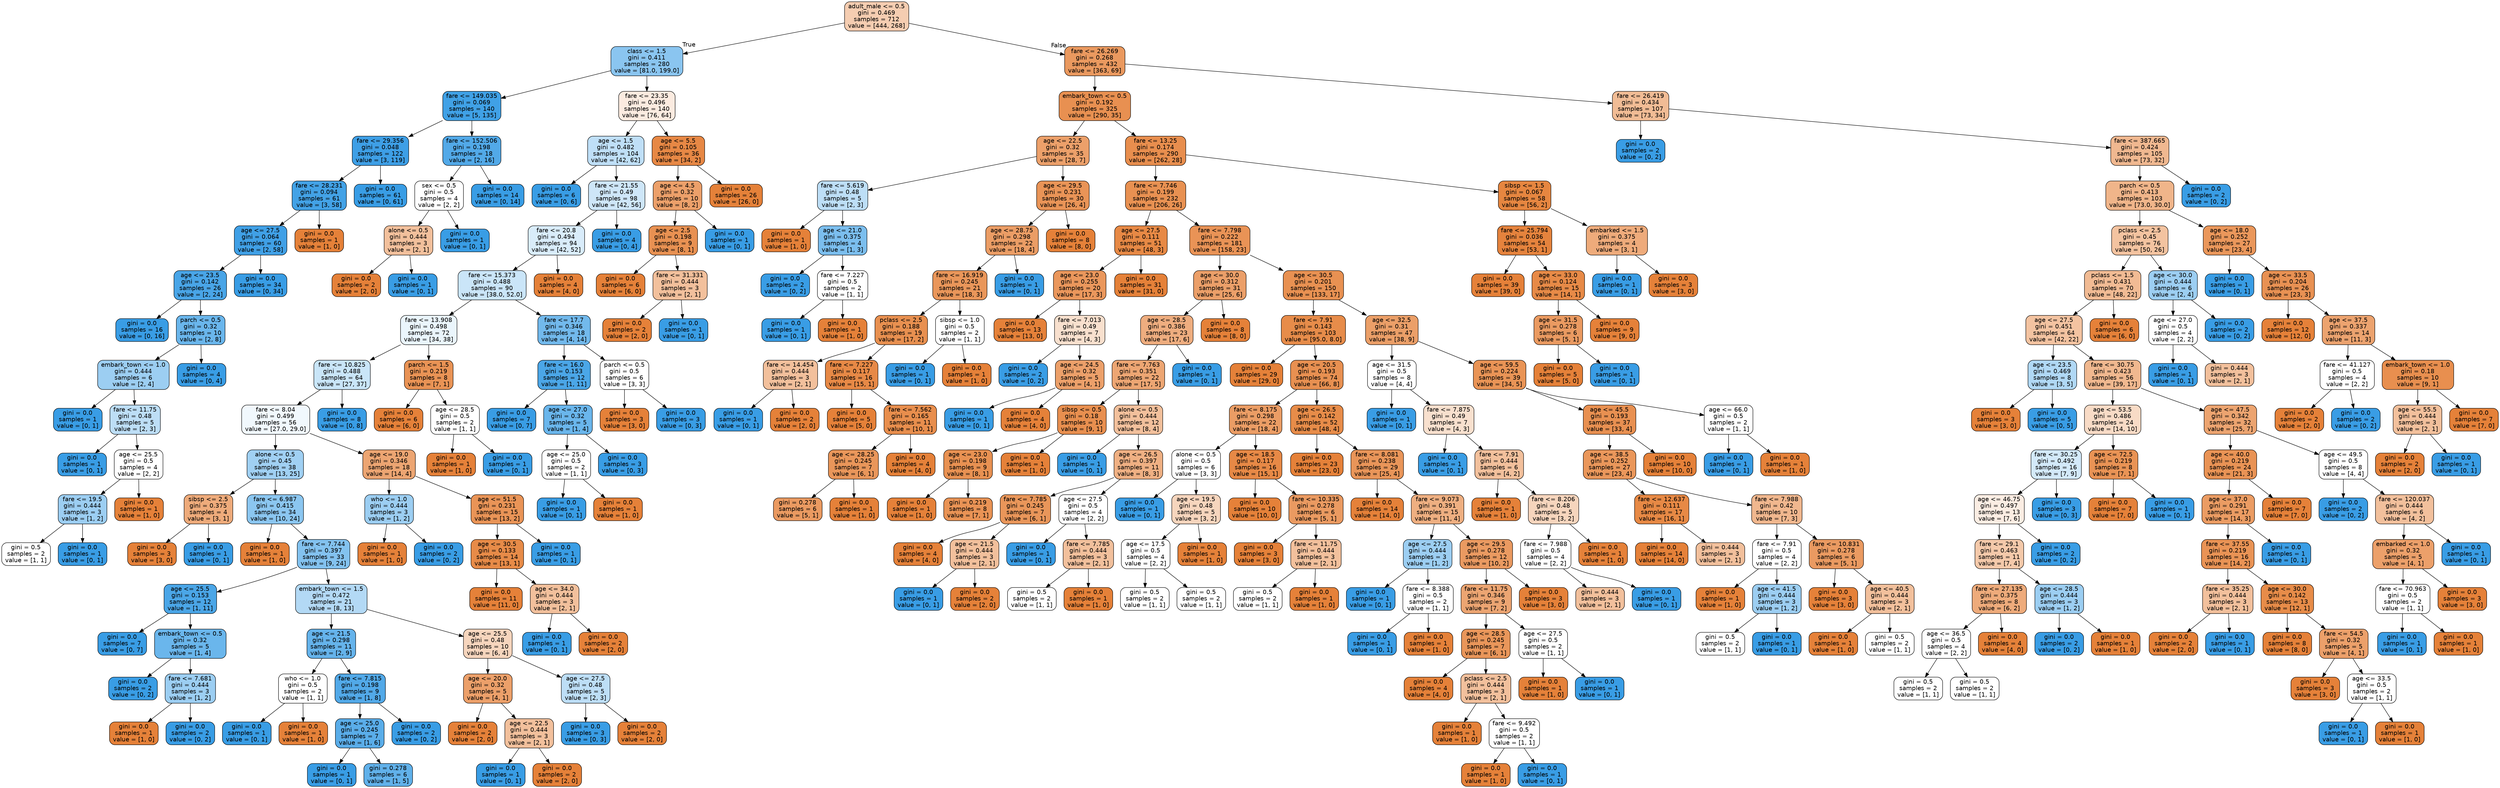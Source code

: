 digraph Tree {
node [shape=box, style="filled, rounded", color="black", fontname="helvetica"] ;
edge [fontname="helvetica"] ;
0 [label="adult_male <= 0.5\ngini = 0.469\nsamples = 712\nvalue = [444, 268]", fillcolor="#f5cdb1"] ;
1 [label="class <= 1.5\ngini = 0.411\nsamples = 280\nvalue = [81.0, 199.0]", fillcolor="#8ac5f0"] ;
0 -> 1 [labeldistance=2.5, labelangle=45, headlabel="True"] ;
2 [label="fare <= 149.035\ngini = 0.069\nsamples = 140\nvalue = [5, 135]", fillcolor="#40a1e6"] ;
1 -> 2 ;
3 [label="fare <= 29.356\ngini = 0.048\nsamples = 122\nvalue = [3, 119]", fillcolor="#3e9fe6"] ;
2 -> 3 ;
4 [label="fare <= 28.231\ngini = 0.094\nsamples = 61\nvalue = [3, 58]", fillcolor="#43a2e6"] ;
3 -> 4 ;
5 [label="age <= 27.5\ngini = 0.064\nsamples = 60\nvalue = [2, 58]", fillcolor="#40a0e6"] ;
4 -> 5 ;
6 [label="age <= 23.5\ngini = 0.142\nsamples = 26\nvalue = [2, 24]", fillcolor="#49a5e7"] ;
5 -> 6 ;
7 [label="gini = 0.0\nsamples = 16\nvalue = [0, 16]", fillcolor="#399de5"] ;
6 -> 7 ;
8 [label="parch <= 0.5\ngini = 0.32\nsamples = 10\nvalue = [2, 8]", fillcolor="#6ab6ec"] ;
6 -> 8 ;
9 [label="embark_town <= 1.0\ngini = 0.444\nsamples = 6\nvalue = [2, 4]", fillcolor="#9ccef2"] ;
8 -> 9 ;
10 [label="gini = 0.0\nsamples = 1\nvalue = [0, 1]", fillcolor="#399de5"] ;
9 -> 10 ;
11 [label="fare <= 11.75\ngini = 0.48\nsamples = 5\nvalue = [2, 3]", fillcolor="#bddef6"] ;
9 -> 11 ;
12 [label="gini = 0.0\nsamples = 1\nvalue = [0, 1]", fillcolor="#399de5"] ;
11 -> 12 ;
13 [label="age <= 25.5\ngini = 0.5\nsamples = 4\nvalue = [2, 2]", fillcolor="#ffffff"] ;
11 -> 13 ;
14 [label="fare <= 19.5\ngini = 0.444\nsamples = 3\nvalue = [1, 2]", fillcolor="#9ccef2"] ;
13 -> 14 ;
15 [label="gini = 0.5\nsamples = 2\nvalue = [1, 1]", fillcolor="#ffffff"] ;
14 -> 15 ;
16 [label="gini = 0.0\nsamples = 1\nvalue = [0, 1]", fillcolor="#399de5"] ;
14 -> 16 ;
17 [label="gini = 0.0\nsamples = 1\nvalue = [1, 0]", fillcolor="#e58139"] ;
13 -> 17 ;
18 [label="gini = 0.0\nsamples = 4\nvalue = [0, 4]", fillcolor="#399de5"] ;
8 -> 18 ;
19 [label="gini = 0.0\nsamples = 34\nvalue = [0, 34]", fillcolor="#399de5"] ;
5 -> 19 ;
20 [label="gini = 0.0\nsamples = 1\nvalue = [1, 0]", fillcolor="#e58139"] ;
4 -> 20 ;
21 [label="gini = 0.0\nsamples = 61\nvalue = [0, 61]", fillcolor="#399de5"] ;
3 -> 21 ;
22 [label="fare <= 152.506\ngini = 0.198\nsamples = 18\nvalue = [2, 16]", fillcolor="#52a9e8"] ;
2 -> 22 ;
23 [label="sex <= 0.5\ngini = 0.5\nsamples = 4\nvalue = [2, 2]", fillcolor="#ffffff"] ;
22 -> 23 ;
24 [label="alone <= 0.5\ngini = 0.444\nsamples = 3\nvalue = [2, 1]", fillcolor="#f2c09c"] ;
23 -> 24 ;
25 [label="gini = 0.0\nsamples = 2\nvalue = [2, 0]", fillcolor="#e58139"] ;
24 -> 25 ;
26 [label="gini = 0.0\nsamples = 1\nvalue = [0, 1]", fillcolor="#399de5"] ;
24 -> 26 ;
27 [label="gini = 0.0\nsamples = 1\nvalue = [0, 1]", fillcolor="#399de5"] ;
23 -> 27 ;
28 [label="gini = 0.0\nsamples = 14\nvalue = [0, 14]", fillcolor="#399de5"] ;
22 -> 28 ;
29 [label="fare <= 23.35\ngini = 0.496\nsamples = 140\nvalue = [76, 64]", fillcolor="#fbebe0"] ;
1 -> 29 ;
30 [label="age <= 1.5\ngini = 0.482\nsamples = 104\nvalue = [42, 62]", fillcolor="#bfdff7"] ;
29 -> 30 ;
31 [label="gini = 0.0\nsamples = 6\nvalue = [0, 6]", fillcolor="#399de5"] ;
30 -> 31 ;
32 [label="fare <= 21.55\ngini = 0.49\nsamples = 98\nvalue = [42, 56]", fillcolor="#cee6f8"] ;
30 -> 32 ;
33 [label="fare <= 20.8\ngini = 0.494\nsamples = 94\nvalue = [42, 52]", fillcolor="#d9ecfa"] ;
32 -> 33 ;
34 [label="fare <= 15.373\ngini = 0.488\nsamples = 90\nvalue = [38.0, 52.0]", fillcolor="#cae5f8"] ;
33 -> 34 ;
35 [label="fare <= 13.908\ngini = 0.498\nsamples = 72\nvalue = [34, 38]", fillcolor="#eaf5fc"] ;
34 -> 35 ;
36 [label="fare <= 10.825\ngini = 0.488\nsamples = 64\nvalue = [27, 37]", fillcolor="#c9e5f8"] ;
35 -> 36 ;
37 [label="fare <= 8.04\ngini = 0.499\nsamples = 56\nvalue = [27.0, 29.0]", fillcolor="#f1f8fd"] ;
36 -> 37 ;
38 [label="alone <= 0.5\ngini = 0.45\nsamples = 38\nvalue = [13, 25]", fillcolor="#a0d0f3"] ;
37 -> 38 ;
39 [label="sibsp <= 2.5\ngini = 0.375\nsamples = 4\nvalue = [3, 1]", fillcolor="#eeab7b"] ;
38 -> 39 ;
40 [label="gini = 0.0\nsamples = 3\nvalue = [3, 0]", fillcolor="#e58139"] ;
39 -> 40 ;
41 [label="gini = 0.0\nsamples = 1\nvalue = [0, 1]", fillcolor="#399de5"] ;
39 -> 41 ;
42 [label="fare <= 6.987\ngini = 0.415\nsamples = 34\nvalue = [10, 24]", fillcolor="#8bc6f0"] ;
38 -> 42 ;
43 [label="gini = 0.0\nsamples = 1\nvalue = [1, 0]", fillcolor="#e58139"] ;
42 -> 43 ;
44 [label="fare <= 7.744\ngini = 0.397\nsamples = 33\nvalue = [9, 24]", fillcolor="#83c2ef"] ;
42 -> 44 ;
45 [label="age <= 25.5\ngini = 0.153\nsamples = 12\nvalue = [1, 11]", fillcolor="#4ba6e7"] ;
44 -> 45 ;
46 [label="gini = 0.0\nsamples = 7\nvalue = [0, 7]", fillcolor="#399de5"] ;
45 -> 46 ;
47 [label="embark_town <= 0.5\ngini = 0.32\nsamples = 5\nvalue = [1, 4]", fillcolor="#6ab6ec"] ;
45 -> 47 ;
48 [label="gini = 0.0\nsamples = 2\nvalue = [0, 2]", fillcolor="#399de5"] ;
47 -> 48 ;
49 [label="fare <= 7.681\ngini = 0.444\nsamples = 3\nvalue = [1, 2]", fillcolor="#9ccef2"] ;
47 -> 49 ;
50 [label="gini = 0.0\nsamples = 1\nvalue = [1, 0]", fillcolor="#e58139"] ;
49 -> 50 ;
51 [label="gini = 0.0\nsamples = 2\nvalue = [0, 2]", fillcolor="#399de5"] ;
49 -> 51 ;
52 [label="embark_town <= 1.5\ngini = 0.472\nsamples = 21\nvalue = [8, 13]", fillcolor="#b3d9f5"] ;
44 -> 52 ;
53 [label="age <= 21.5\ngini = 0.298\nsamples = 11\nvalue = [2, 9]", fillcolor="#65b3eb"] ;
52 -> 53 ;
54 [label="who <= 1.0\ngini = 0.5\nsamples = 2\nvalue = [1, 1]", fillcolor="#ffffff"] ;
53 -> 54 ;
55 [label="gini = 0.0\nsamples = 1\nvalue = [0, 1]", fillcolor="#399de5"] ;
54 -> 55 ;
56 [label="gini = 0.0\nsamples = 1\nvalue = [1, 0]", fillcolor="#e58139"] ;
54 -> 56 ;
57 [label="fare <= 7.815\ngini = 0.198\nsamples = 9\nvalue = [1, 8]", fillcolor="#52a9e8"] ;
53 -> 57 ;
58 [label="age <= 25.0\ngini = 0.245\nsamples = 7\nvalue = [1, 6]", fillcolor="#5aade9"] ;
57 -> 58 ;
59 [label="gini = 0.0\nsamples = 1\nvalue = [0, 1]", fillcolor="#399de5"] ;
58 -> 59 ;
60 [label="gini = 0.278\nsamples = 6\nvalue = [1, 5]", fillcolor="#61b1ea"] ;
58 -> 60 ;
61 [label="gini = 0.0\nsamples = 2\nvalue = [0, 2]", fillcolor="#399de5"] ;
57 -> 61 ;
62 [label="age <= 25.5\ngini = 0.48\nsamples = 10\nvalue = [6, 4]", fillcolor="#f6d5bd"] ;
52 -> 62 ;
63 [label="age <= 20.0\ngini = 0.32\nsamples = 5\nvalue = [4, 1]", fillcolor="#eca06a"] ;
62 -> 63 ;
64 [label="gini = 0.0\nsamples = 2\nvalue = [2, 0]", fillcolor="#e58139"] ;
63 -> 64 ;
65 [label="age <= 22.5\ngini = 0.444\nsamples = 3\nvalue = [2, 1]", fillcolor="#f2c09c"] ;
63 -> 65 ;
66 [label="gini = 0.0\nsamples = 1\nvalue = [0, 1]", fillcolor="#399de5"] ;
65 -> 66 ;
67 [label="gini = 0.0\nsamples = 2\nvalue = [2, 0]", fillcolor="#e58139"] ;
65 -> 67 ;
68 [label="age <= 27.5\ngini = 0.48\nsamples = 5\nvalue = [2, 3]", fillcolor="#bddef6"] ;
62 -> 68 ;
69 [label="gini = 0.0\nsamples = 3\nvalue = [0, 3]", fillcolor="#399de5"] ;
68 -> 69 ;
70 [label="gini = 0.0\nsamples = 2\nvalue = [2, 0]", fillcolor="#e58139"] ;
68 -> 70 ;
71 [label="age <= 19.0\ngini = 0.346\nsamples = 18\nvalue = [14, 4]", fillcolor="#eca572"] ;
37 -> 71 ;
72 [label="who <= 1.0\ngini = 0.444\nsamples = 3\nvalue = [1, 2]", fillcolor="#9ccef2"] ;
71 -> 72 ;
73 [label="gini = 0.0\nsamples = 1\nvalue = [1, 0]", fillcolor="#e58139"] ;
72 -> 73 ;
74 [label="gini = 0.0\nsamples = 2\nvalue = [0, 2]", fillcolor="#399de5"] ;
72 -> 74 ;
75 [label="age <= 51.5\ngini = 0.231\nsamples = 15\nvalue = [13, 2]", fillcolor="#e99457"] ;
71 -> 75 ;
76 [label="age <= 30.5\ngini = 0.133\nsamples = 14\nvalue = [13, 1]", fillcolor="#e78b48"] ;
75 -> 76 ;
77 [label="gini = 0.0\nsamples = 11\nvalue = [11, 0]", fillcolor="#e58139"] ;
76 -> 77 ;
78 [label="age <= 34.0\ngini = 0.444\nsamples = 3\nvalue = [2, 1]", fillcolor="#f2c09c"] ;
76 -> 78 ;
79 [label="gini = 0.0\nsamples = 1\nvalue = [0, 1]", fillcolor="#399de5"] ;
78 -> 79 ;
80 [label="gini = 0.0\nsamples = 2\nvalue = [2, 0]", fillcolor="#e58139"] ;
78 -> 80 ;
81 [label="gini = 0.0\nsamples = 1\nvalue = [0, 1]", fillcolor="#399de5"] ;
75 -> 81 ;
82 [label="gini = 0.0\nsamples = 8\nvalue = [0, 8]", fillcolor="#399de5"] ;
36 -> 82 ;
83 [label="parch <= 1.5\ngini = 0.219\nsamples = 8\nvalue = [7, 1]", fillcolor="#e99355"] ;
35 -> 83 ;
84 [label="gini = 0.0\nsamples = 6\nvalue = [6, 0]", fillcolor="#e58139"] ;
83 -> 84 ;
85 [label="age <= 28.5\ngini = 0.5\nsamples = 2\nvalue = [1, 1]", fillcolor="#ffffff"] ;
83 -> 85 ;
86 [label="gini = 0.0\nsamples = 1\nvalue = [1, 0]", fillcolor="#e58139"] ;
85 -> 86 ;
87 [label="gini = 0.0\nsamples = 1\nvalue = [0, 1]", fillcolor="#399de5"] ;
85 -> 87 ;
88 [label="fare <= 17.7\ngini = 0.346\nsamples = 18\nvalue = [4, 14]", fillcolor="#72b9ec"] ;
34 -> 88 ;
89 [label="fare <= 16.0\ngini = 0.153\nsamples = 12\nvalue = [1, 11]", fillcolor="#4ba6e7"] ;
88 -> 89 ;
90 [label="gini = 0.0\nsamples = 7\nvalue = [0, 7]", fillcolor="#399de5"] ;
89 -> 90 ;
91 [label="age <= 27.0\ngini = 0.32\nsamples = 5\nvalue = [1, 4]", fillcolor="#6ab6ec"] ;
89 -> 91 ;
92 [label="age <= 25.0\ngini = 0.5\nsamples = 2\nvalue = [1, 1]", fillcolor="#ffffff"] ;
91 -> 92 ;
93 [label="gini = 0.0\nsamples = 1\nvalue = [0, 1]", fillcolor="#399de5"] ;
92 -> 93 ;
94 [label="gini = 0.0\nsamples = 1\nvalue = [1, 0]", fillcolor="#e58139"] ;
92 -> 94 ;
95 [label="gini = 0.0\nsamples = 3\nvalue = [0, 3]", fillcolor="#399de5"] ;
91 -> 95 ;
96 [label="parch <= 0.5\ngini = 0.5\nsamples = 6\nvalue = [3, 3]", fillcolor="#ffffff"] ;
88 -> 96 ;
97 [label="gini = 0.0\nsamples = 3\nvalue = [3, 0]", fillcolor="#e58139"] ;
96 -> 97 ;
98 [label="gini = 0.0\nsamples = 3\nvalue = [0, 3]", fillcolor="#399de5"] ;
96 -> 98 ;
99 [label="gini = 0.0\nsamples = 4\nvalue = [4, 0]", fillcolor="#e58139"] ;
33 -> 99 ;
100 [label="gini = 0.0\nsamples = 4\nvalue = [0, 4]", fillcolor="#399de5"] ;
32 -> 100 ;
101 [label="age <= 5.5\ngini = 0.105\nsamples = 36\nvalue = [34, 2]", fillcolor="#e78845"] ;
29 -> 101 ;
102 [label="age <= 4.5\ngini = 0.32\nsamples = 10\nvalue = [8, 2]", fillcolor="#eca06a"] ;
101 -> 102 ;
103 [label="age <= 2.5\ngini = 0.198\nsamples = 9\nvalue = [8, 1]", fillcolor="#e89152"] ;
102 -> 103 ;
104 [label="gini = 0.0\nsamples = 6\nvalue = [6, 0]", fillcolor="#e58139"] ;
103 -> 104 ;
105 [label="fare <= 31.331\ngini = 0.444\nsamples = 3\nvalue = [2, 1]", fillcolor="#f2c09c"] ;
103 -> 105 ;
106 [label="gini = 0.0\nsamples = 2\nvalue = [2, 0]", fillcolor="#e58139"] ;
105 -> 106 ;
107 [label="gini = 0.0\nsamples = 1\nvalue = [0, 1]", fillcolor="#399de5"] ;
105 -> 107 ;
108 [label="gini = 0.0\nsamples = 1\nvalue = [0, 1]", fillcolor="#399de5"] ;
102 -> 108 ;
109 [label="gini = 0.0\nsamples = 26\nvalue = [26, 0]", fillcolor="#e58139"] ;
101 -> 109 ;
110 [label="fare <= 26.269\ngini = 0.268\nsamples = 432\nvalue = [363, 69]", fillcolor="#ea995f"] ;
0 -> 110 [labeldistance=2.5, labelangle=-45, headlabel="False"] ;
111 [label="embark_town <= 0.5\ngini = 0.192\nsamples = 325\nvalue = [290, 35]", fillcolor="#e89051"] ;
110 -> 111 ;
112 [label="age <= 22.5\ngini = 0.32\nsamples = 35\nvalue = [28, 7]", fillcolor="#eca06a"] ;
111 -> 112 ;
113 [label="fare <= 5.619\ngini = 0.48\nsamples = 5\nvalue = [2, 3]", fillcolor="#bddef6"] ;
112 -> 113 ;
114 [label="gini = 0.0\nsamples = 1\nvalue = [1, 0]", fillcolor="#e58139"] ;
113 -> 114 ;
115 [label="age <= 21.0\ngini = 0.375\nsamples = 4\nvalue = [1, 3]", fillcolor="#7bbeee"] ;
113 -> 115 ;
116 [label="gini = 0.0\nsamples = 2\nvalue = [0, 2]", fillcolor="#399de5"] ;
115 -> 116 ;
117 [label="fare <= 7.227\ngini = 0.5\nsamples = 2\nvalue = [1, 1]", fillcolor="#ffffff"] ;
115 -> 117 ;
118 [label="gini = 0.0\nsamples = 1\nvalue = [0, 1]", fillcolor="#399de5"] ;
117 -> 118 ;
119 [label="gini = 0.0\nsamples = 1\nvalue = [1, 0]", fillcolor="#e58139"] ;
117 -> 119 ;
120 [label="age <= 29.5\ngini = 0.231\nsamples = 30\nvalue = [26, 4]", fillcolor="#e99457"] ;
112 -> 120 ;
121 [label="age <= 28.75\ngini = 0.298\nsamples = 22\nvalue = [18, 4]", fillcolor="#eb9d65"] ;
120 -> 121 ;
122 [label="fare <= 16.919\ngini = 0.245\nsamples = 21\nvalue = [18, 3]", fillcolor="#e9965a"] ;
121 -> 122 ;
123 [label="pclass <= 2.5\ngini = 0.188\nsamples = 19\nvalue = [17, 2]", fillcolor="#e89050"] ;
122 -> 123 ;
124 [label="fare <= 14.454\ngini = 0.444\nsamples = 3\nvalue = [2, 1]", fillcolor="#f2c09c"] ;
123 -> 124 ;
125 [label="gini = 0.0\nsamples = 1\nvalue = [0, 1]", fillcolor="#399de5"] ;
124 -> 125 ;
126 [label="gini = 0.0\nsamples = 2\nvalue = [2, 0]", fillcolor="#e58139"] ;
124 -> 126 ;
127 [label="fare <= 7.227\ngini = 0.117\nsamples = 16\nvalue = [15, 1]", fillcolor="#e78946"] ;
123 -> 127 ;
128 [label="gini = 0.0\nsamples = 5\nvalue = [5, 0]", fillcolor="#e58139"] ;
127 -> 128 ;
129 [label="fare <= 7.562\ngini = 0.165\nsamples = 11\nvalue = [10, 1]", fillcolor="#e88e4d"] ;
127 -> 129 ;
130 [label="age <= 28.25\ngini = 0.245\nsamples = 7\nvalue = [6, 1]", fillcolor="#e9965a"] ;
129 -> 130 ;
131 [label="gini = 0.278\nsamples = 6\nvalue = [5, 1]", fillcolor="#ea9a61"] ;
130 -> 131 ;
132 [label="gini = 0.0\nsamples = 1\nvalue = [1, 0]", fillcolor="#e58139"] ;
130 -> 132 ;
133 [label="gini = 0.0\nsamples = 4\nvalue = [4, 0]", fillcolor="#e58139"] ;
129 -> 133 ;
134 [label="sibsp <= 1.0\ngini = 0.5\nsamples = 2\nvalue = [1, 1]", fillcolor="#ffffff"] ;
122 -> 134 ;
135 [label="gini = 0.0\nsamples = 1\nvalue = [0, 1]", fillcolor="#399de5"] ;
134 -> 135 ;
136 [label="gini = 0.0\nsamples = 1\nvalue = [1, 0]", fillcolor="#e58139"] ;
134 -> 136 ;
137 [label="gini = 0.0\nsamples = 1\nvalue = [0, 1]", fillcolor="#399de5"] ;
121 -> 137 ;
138 [label="gini = 0.0\nsamples = 8\nvalue = [8, 0]", fillcolor="#e58139"] ;
120 -> 138 ;
139 [label="fare <= 13.25\ngini = 0.174\nsamples = 290\nvalue = [262, 28]", fillcolor="#e88e4e"] ;
111 -> 139 ;
140 [label="fare <= 7.746\ngini = 0.199\nsamples = 232\nvalue = [206, 26]", fillcolor="#e89152"] ;
139 -> 140 ;
141 [label="age <= 27.5\ngini = 0.111\nsamples = 51\nvalue = [48, 3]", fillcolor="#e78945"] ;
140 -> 141 ;
142 [label="age <= 23.0\ngini = 0.255\nsamples = 20\nvalue = [17, 3]", fillcolor="#ea975c"] ;
141 -> 142 ;
143 [label="gini = 0.0\nsamples = 13\nvalue = [13, 0]", fillcolor="#e58139"] ;
142 -> 143 ;
144 [label="fare <= 7.013\ngini = 0.49\nsamples = 7\nvalue = [4, 3]", fillcolor="#f8e0ce"] ;
142 -> 144 ;
145 [label="gini = 0.0\nsamples = 2\nvalue = [0, 2]", fillcolor="#399de5"] ;
144 -> 145 ;
146 [label="age <= 24.5\ngini = 0.32\nsamples = 5\nvalue = [4, 1]", fillcolor="#eca06a"] ;
144 -> 146 ;
147 [label="gini = 0.0\nsamples = 1\nvalue = [0, 1]", fillcolor="#399de5"] ;
146 -> 147 ;
148 [label="gini = 0.0\nsamples = 4\nvalue = [4, 0]", fillcolor="#e58139"] ;
146 -> 148 ;
149 [label="gini = 0.0\nsamples = 31\nvalue = [31, 0]", fillcolor="#e58139"] ;
141 -> 149 ;
150 [label="fare <= 7.798\ngini = 0.222\nsamples = 181\nvalue = [158, 23]", fillcolor="#e99356"] ;
140 -> 150 ;
151 [label="age <= 30.0\ngini = 0.312\nsamples = 31\nvalue = [25, 6]", fillcolor="#eb9f69"] ;
150 -> 151 ;
152 [label="age <= 28.5\ngini = 0.386\nsamples = 23\nvalue = [17, 6]", fillcolor="#eead7f"] ;
151 -> 152 ;
153 [label="fare <= 7.763\ngini = 0.351\nsamples = 22\nvalue = [17, 5]", fillcolor="#eda673"] ;
152 -> 153 ;
154 [label="sibsp <= 0.5\ngini = 0.18\nsamples = 10\nvalue = [9, 1]", fillcolor="#e88f4f"] ;
153 -> 154 ;
155 [label="age <= 23.0\ngini = 0.198\nsamples = 9\nvalue = [8, 1]", fillcolor="#e89152"] ;
154 -> 155 ;
156 [label="gini = 0.0\nsamples = 1\nvalue = [1, 0]", fillcolor="#e58139"] ;
155 -> 156 ;
157 [label="gini = 0.219\nsamples = 8\nvalue = [7, 1]", fillcolor="#e99355"] ;
155 -> 157 ;
158 [label="gini = 0.0\nsamples = 1\nvalue = [1, 0]", fillcolor="#e58139"] ;
154 -> 158 ;
159 [label="alone <= 0.5\ngini = 0.444\nsamples = 12\nvalue = [8, 4]", fillcolor="#f2c09c"] ;
153 -> 159 ;
160 [label="gini = 0.0\nsamples = 1\nvalue = [0, 1]", fillcolor="#399de5"] ;
159 -> 160 ;
161 [label="age <= 26.5\ngini = 0.397\nsamples = 11\nvalue = [8, 3]", fillcolor="#efb083"] ;
159 -> 161 ;
162 [label="fare <= 7.785\ngini = 0.245\nsamples = 7\nvalue = [6, 1]", fillcolor="#e9965a"] ;
161 -> 162 ;
163 [label="gini = 0.0\nsamples = 4\nvalue = [4, 0]", fillcolor="#e58139"] ;
162 -> 163 ;
164 [label="age <= 21.5\ngini = 0.444\nsamples = 3\nvalue = [2, 1]", fillcolor="#f2c09c"] ;
162 -> 164 ;
165 [label="gini = 0.0\nsamples = 1\nvalue = [0, 1]", fillcolor="#399de5"] ;
164 -> 165 ;
166 [label="gini = 0.0\nsamples = 2\nvalue = [2, 0]", fillcolor="#e58139"] ;
164 -> 166 ;
167 [label="age <= 27.5\ngini = 0.5\nsamples = 4\nvalue = [2, 2]", fillcolor="#ffffff"] ;
161 -> 167 ;
168 [label="gini = 0.0\nsamples = 1\nvalue = [0, 1]", fillcolor="#399de5"] ;
167 -> 168 ;
169 [label="fare <= 7.785\ngini = 0.444\nsamples = 3\nvalue = [2, 1]", fillcolor="#f2c09c"] ;
167 -> 169 ;
170 [label="gini = 0.5\nsamples = 2\nvalue = [1, 1]", fillcolor="#ffffff"] ;
169 -> 170 ;
171 [label="gini = 0.0\nsamples = 1\nvalue = [1, 0]", fillcolor="#e58139"] ;
169 -> 171 ;
172 [label="gini = 0.0\nsamples = 1\nvalue = [0, 1]", fillcolor="#399de5"] ;
152 -> 172 ;
173 [label="gini = 0.0\nsamples = 8\nvalue = [8, 0]", fillcolor="#e58139"] ;
151 -> 173 ;
174 [label="age <= 30.5\ngini = 0.201\nsamples = 150\nvalue = [133, 17]", fillcolor="#e89152"] ;
150 -> 174 ;
175 [label="fare <= 7.91\ngini = 0.143\nsamples = 103\nvalue = [95.0, 8.0]", fillcolor="#e78c4a"] ;
174 -> 175 ;
176 [label="gini = 0.0\nsamples = 29\nvalue = [29, 0]", fillcolor="#e58139"] ;
175 -> 176 ;
177 [label="age <= 20.5\ngini = 0.193\nsamples = 74\nvalue = [66, 8]", fillcolor="#e89051"] ;
175 -> 177 ;
178 [label="fare <= 8.175\ngini = 0.298\nsamples = 22\nvalue = [18, 4]", fillcolor="#eb9d65"] ;
177 -> 178 ;
179 [label="alone <= 0.5\ngini = 0.5\nsamples = 6\nvalue = [3, 3]", fillcolor="#ffffff"] ;
178 -> 179 ;
180 [label="gini = 0.0\nsamples = 1\nvalue = [0, 1]", fillcolor="#399de5"] ;
179 -> 180 ;
181 [label="age <= 19.5\ngini = 0.48\nsamples = 5\nvalue = [3, 2]", fillcolor="#f6d5bd"] ;
179 -> 181 ;
182 [label="age <= 17.5\ngini = 0.5\nsamples = 4\nvalue = [2, 2]", fillcolor="#ffffff"] ;
181 -> 182 ;
183 [label="gini = 0.5\nsamples = 2\nvalue = [1, 1]", fillcolor="#ffffff"] ;
182 -> 183 ;
184 [label="gini = 0.5\nsamples = 2\nvalue = [1, 1]", fillcolor="#ffffff"] ;
182 -> 184 ;
185 [label="gini = 0.0\nsamples = 1\nvalue = [1, 0]", fillcolor="#e58139"] ;
181 -> 185 ;
186 [label="age <= 18.5\ngini = 0.117\nsamples = 16\nvalue = [15, 1]", fillcolor="#e78946"] ;
178 -> 186 ;
187 [label="gini = 0.0\nsamples = 10\nvalue = [10, 0]", fillcolor="#e58139"] ;
186 -> 187 ;
188 [label="fare <= 10.335\ngini = 0.278\nsamples = 6\nvalue = [5, 1]", fillcolor="#ea9a61"] ;
186 -> 188 ;
189 [label="gini = 0.0\nsamples = 3\nvalue = [3, 0]", fillcolor="#e58139"] ;
188 -> 189 ;
190 [label="fare <= 11.75\ngini = 0.444\nsamples = 3\nvalue = [2, 1]", fillcolor="#f2c09c"] ;
188 -> 190 ;
191 [label="gini = 0.5\nsamples = 2\nvalue = [1, 1]", fillcolor="#ffffff"] ;
190 -> 191 ;
192 [label="gini = 0.0\nsamples = 1\nvalue = [1, 0]", fillcolor="#e58139"] ;
190 -> 192 ;
193 [label="age <= 26.5\ngini = 0.142\nsamples = 52\nvalue = [48, 4]", fillcolor="#e78c49"] ;
177 -> 193 ;
194 [label="gini = 0.0\nsamples = 23\nvalue = [23, 0]", fillcolor="#e58139"] ;
193 -> 194 ;
195 [label="fare <= 8.081\ngini = 0.238\nsamples = 29\nvalue = [25, 4]", fillcolor="#e99559"] ;
193 -> 195 ;
196 [label="gini = 0.0\nsamples = 14\nvalue = [14, 0]", fillcolor="#e58139"] ;
195 -> 196 ;
197 [label="fare <= 9.073\ngini = 0.391\nsamples = 15\nvalue = [11, 4]", fillcolor="#eeaf81"] ;
195 -> 197 ;
198 [label="age <= 27.5\ngini = 0.444\nsamples = 3\nvalue = [1, 2]", fillcolor="#9ccef2"] ;
197 -> 198 ;
199 [label="gini = 0.0\nsamples = 1\nvalue = [0, 1]", fillcolor="#399de5"] ;
198 -> 199 ;
200 [label="fare <= 8.388\ngini = 0.5\nsamples = 2\nvalue = [1, 1]", fillcolor="#ffffff"] ;
198 -> 200 ;
201 [label="gini = 0.0\nsamples = 1\nvalue = [0, 1]", fillcolor="#399de5"] ;
200 -> 201 ;
202 [label="gini = 0.0\nsamples = 1\nvalue = [1, 0]", fillcolor="#e58139"] ;
200 -> 202 ;
203 [label="age <= 29.5\ngini = 0.278\nsamples = 12\nvalue = [10, 2]", fillcolor="#ea9a61"] ;
197 -> 203 ;
204 [label="fare <= 11.75\ngini = 0.346\nsamples = 9\nvalue = [7, 2]", fillcolor="#eca572"] ;
203 -> 204 ;
205 [label="age <= 28.5\ngini = 0.245\nsamples = 7\nvalue = [6, 1]", fillcolor="#e9965a"] ;
204 -> 205 ;
206 [label="gini = 0.0\nsamples = 4\nvalue = [4, 0]", fillcolor="#e58139"] ;
205 -> 206 ;
207 [label="pclass <= 2.5\ngini = 0.444\nsamples = 3\nvalue = [2, 1]", fillcolor="#f2c09c"] ;
205 -> 207 ;
208 [label="gini = 0.0\nsamples = 1\nvalue = [1, 0]", fillcolor="#e58139"] ;
207 -> 208 ;
209 [label="fare <= 9.492\ngini = 0.5\nsamples = 2\nvalue = [1, 1]", fillcolor="#ffffff"] ;
207 -> 209 ;
210 [label="gini = 0.0\nsamples = 1\nvalue = [1, 0]", fillcolor="#e58139"] ;
209 -> 210 ;
211 [label="gini = 0.0\nsamples = 1\nvalue = [0, 1]", fillcolor="#399de5"] ;
209 -> 211 ;
212 [label="age <= 27.5\ngini = 0.5\nsamples = 2\nvalue = [1, 1]", fillcolor="#ffffff"] ;
204 -> 212 ;
213 [label="gini = 0.0\nsamples = 1\nvalue = [1, 0]", fillcolor="#e58139"] ;
212 -> 213 ;
214 [label="gini = 0.0\nsamples = 1\nvalue = [0, 1]", fillcolor="#399de5"] ;
212 -> 214 ;
215 [label="gini = 0.0\nsamples = 3\nvalue = [3, 0]", fillcolor="#e58139"] ;
203 -> 215 ;
216 [label="age <= 32.5\ngini = 0.31\nsamples = 47\nvalue = [38, 9]", fillcolor="#eb9f68"] ;
174 -> 216 ;
217 [label="age <= 31.5\ngini = 0.5\nsamples = 8\nvalue = [4, 4]", fillcolor="#ffffff"] ;
216 -> 217 ;
218 [label="gini = 0.0\nsamples = 1\nvalue = [0, 1]", fillcolor="#399de5"] ;
217 -> 218 ;
219 [label="fare <= 7.875\ngini = 0.49\nsamples = 7\nvalue = [4, 3]", fillcolor="#f8e0ce"] ;
217 -> 219 ;
220 [label="gini = 0.0\nsamples = 1\nvalue = [0, 1]", fillcolor="#399de5"] ;
219 -> 220 ;
221 [label="fare <= 7.91\ngini = 0.444\nsamples = 6\nvalue = [4, 2]", fillcolor="#f2c09c"] ;
219 -> 221 ;
222 [label="gini = 0.0\nsamples = 1\nvalue = [1, 0]", fillcolor="#e58139"] ;
221 -> 222 ;
223 [label="fare <= 8.206\ngini = 0.48\nsamples = 5\nvalue = [3, 2]", fillcolor="#f6d5bd"] ;
221 -> 223 ;
224 [label="fare <= 7.988\ngini = 0.5\nsamples = 4\nvalue = [2, 2]", fillcolor="#ffffff"] ;
223 -> 224 ;
225 [label="gini = 0.444\nsamples = 3\nvalue = [2, 1]", fillcolor="#f2c09c"] ;
224 -> 225 ;
226 [label="gini = 0.0\nsamples = 1\nvalue = [0, 1]", fillcolor="#399de5"] ;
224 -> 226 ;
227 [label="gini = 0.0\nsamples = 1\nvalue = [1, 0]", fillcolor="#e58139"] ;
223 -> 227 ;
228 [label="age <= 59.5\ngini = 0.224\nsamples = 39\nvalue = [34, 5]", fillcolor="#e99456"] ;
216 -> 228 ;
229 [label="age <= 45.5\ngini = 0.193\nsamples = 37\nvalue = [33, 4]", fillcolor="#e89051"] ;
228 -> 229 ;
230 [label="age <= 38.5\ngini = 0.252\nsamples = 27\nvalue = [23, 4]", fillcolor="#ea975b"] ;
229 -> 230 ;
231 [label="fare <= 12.637\ngini = 0.111\nsamples = 17\nvalue = [16, 1]", fillcolor="#e78945"] ;
230 -> 231 ;
232 [label="gini = 0.0\nsamples = 14\nvalue = [14, 0]", fillcolor="#e58139"] ;
231 -> 232 ;
233 [label="gini = 0.444\nsamples = 3\nvalue = [2, 1]", fillcolor="#f2c09c"] ;
231 -> 233 ;
234 [label="fare <= 7.988\ngini = 0.42\nsamples = 10\nvalue = [7, 3]", fillcolor="#f0b78e"] ;
230 -> 234 ;
235 [label="fare <= 7.91\ngini = 0.5\nsamples = 4\nvalue = [2, 2]", fillcolor="#ffffff"] ;
234 -> 235 ;
236 [label="gini = 0.0\nsamples = 1\nvalue = [1, 0]", fillcolor="#e58139"] ;
235 -> 236 ;
237 [label="age <= 41.5\ngini = 0.444\nsamples = 3\nvalue = [1, 2]", fillcolor="#9ccef2"] ;
235 -> 237 ;
238 [label="gini = 0.5\nsamples = 2\nvalue = [1, 1]", fillcolor="#ffffff"] ;
237 -> 238 ;
239 [label="gini = 0.0\nsamples = 1\nvalue = [0, 1]", fillcolor="#399de5"] ;
237 -> 239 ;
240 [label="fare <= 10.831\ngini = 0.278\nsamples = 6\nvalue = [5, 1]", fillcolor="#ea9a61"] ;
234 -> 240 ;
241 [label="gini = 0.0\nsamples = 3\nvalue = [3, 0]", fillcolor="#e58139"] ;
240 -> 241 ;
242 [label="age <= 40.5\ngini = 0.444\nsamples = 3\nvalue = [2, 1]", fillcolor="#f2c09c"] ;
240 -> 242 ;
243 [label="gini = 0.0\nsamples = 1\nvalue = [1, 0]", fillcolor="#e58139"] ;
242 -> 243 ;
244 [label="gini = 0.5\nsamples = 2\nvalue = [1, 1]", fillcolor="#ffffff"] ;
242 -> 244 ;
245 [label="gini = 0.0\nsamples = 10\nvalue = [10, 0]", fillcolor="#e58139"] ;
229 -> 245 ;
246 [label="age <= 66.0\ngini = 0.5\nsamples = 2\nvalue = [1, 1]", fillcolor="#ffffff"] ;
228 -> 246 ;
247 [label="gini = 0.0\nsamples = 1\nvalue = [0, 1]", fillcolor="#399de5"] ;
246 -> 247 ;
248 [label="gini = 0.0\nsamples = 1\nvalue = [1, 0]", fillcolor="#e58139"] ;
246 -> 248 ;
249 [label="sibsp <= 1.5\ngini = 0.067\nsamples = 58\nvalue = [56, 2]", fillcolor="#e68640"] ;
139 -> 249 ;
250 [label="fare <= 25.794\ngini = 0.036\nsamples = 54\nvalue = [53, 1]", fillcolor="#e5833d"] ;
249 -> 250 ;
251 [label="gini = 0.0\nsamples = 39\nvalue = [39, 0]", fillcolor="#e58139"] ;
250 -> 251 ;
252 [label="age <= 33.0\ngini = 0.124\nsamples = 15\nvalue = [14, 1]", fillcolor="#e78a47"] ;
250 -> 252 ;
253 [label="age <= 31.5\ngini = 0.278\nsamples = 6\nvalue = [5, 1]", fillcolor="#ea9a61"] ;
252 -> 253 ;
254 [label="gini = 0.0\nsamples = 5\nvalue = [5, 0]", fillcolor="#e58139"] ;
253 -> 254 ;
255 [label="gini = 0.0\nsamples = 1\nvalue = [0, 1]", fillcolor="#399de5"] ;
253 -> 255 ;
256 [label="gini = 0.0\nsamples = 9\nvalue = [9, 0]", fillcolor="#e58139"] ;
252 -> 256 ;
257 [label="embarked <= 1.5\ngini = 0.375\nsamples = 4\nvalue = [3, 1]", fillcolor="#eeab7b"] ;
249 -> 257 ;
258 [label="gini = 0.0\nsamples = 1\nvalue = [0, 1]", fillcolor="#399de5"] ;
257 -> 258 ;
259 [label="gini = 0.0\nsamples = 3\nvalue = [3, 0]", fillcolor="#e58139"] ;
257 -> 259 ;
260 [label="fare <= 26.419\ngini = 0.434\nsamples = 107\nvalue = [73, 34]", fillcolor="#f1bc95"] ;
110 -> 260 ;
261 [label="gini = 0.0\nsamples = 2\nvalue = [0, 2]", fillcolor="#399de5"] ;
260 -> 261 ;
262 [label="fare <= 387.665\ngini = 0.424\nsamples = 105\nvalue = [73, 32]", fillcolor="#f0b890"] ;
260 -> 262 ;
263 [label="parch <= 0.5\ngini = 0.413\nsamples = 103\nvalue = [73.0, 30.0]", fillcolor="#f0b58a"] ;
262 -> 263 ;
264 [label="pclass <= 2.5\ngini = 0.45\nsamples = 76\nvalue = [50, 26]", fillcolor="#f3c3a0"] ;
263 -> 264 ;
265 [label="pclass <= 1.5\ngini = 0.431\nsamples = 70\nvalue = [48, 22]", fillcolor="#f1bb94"] ;
264 -> 265 ;
266 [label="age <= 27.5\ngini = 0.451\nsamples = 64\nvalue = [42, 22]", fillcolor="#f3c3a1"] ;
265 -> 266 ;
267 [label="age <= 23.5\ngini = 0.469\nsamples = 8\nvalue = [3, 5]", fillcolor="#b0d8f5"] ;
266 -> 267 ;
268 [label="gini = 0.0\nsamples = 3\nvalue = [3, 0]", fillcolor="#e58139"] ;
267 -> 268 ;
269 [label="gini = 0.0\nsamples = 5\nvalue = [0, 5]", fillcolor="#399de5"] ;
267 -> 269 ;
270 [label="fare <= 30.75\ngini = 0.423\nsamples = 56\nvalue = [39, 17]", fillcolor="#f0b88f"] ;
266 -> 270 ;
271 [label="age <= 53.5\ngini = 0.486\nsamples = 24\nvalue = [14, 10]", fillcolor="#f8dbc6"] ;
270 -> 271 ;
272 [label="fare <= 30.25\ngini = 0.492\nsamples = 16\nvalue = [7, 9]", fillcolor="#d3e9f9"] ;
271 -> 272 ;
273 [label="age <= 46.75\ngini = 0.497\nsamples = 13\nvalue = [7, 6]", fillcolor="#fbede3"] ;
272 -> 273 ;
274 [label="fare <= 29.1\ngini = 0.463\nsamples = 11\nvalue = [7, 4]", fillcolor="#f4c9aa"] ;
273 -> 274 ;
275 [label="fare <= 27.135\ngini = 0.375\nsamples = 8\nvalue = [6, 2]", fillcolor="#eeab7b"] ;
274 -> 275 ;
276 [label="age <= 36.5\ngini = 0.5\nsamples = 4\nvalue = [2, 2]", fillcolor="#ffffff"] ;
275 -> 276 ;
277 [label="gini = 0.5\nsamples = 2\nvalue = [1, 1]", fillcolor="#ffffff"] ;
276 -> 277 ;
278 [label="gini = 0.5\nsamples = 2\nvalue = [1, 1]", fillcolor="#ffffff"] ;
276 -> 278 ;
279 [label="gini = 0.0\nsamples = 4\nvalue = [4, 0]", fillcolor="#e58139"] ;
275 -> 279 ;
280 [label="age <= 28.5\ngini = 0.444\nsamples = 3\nvalue = [1, 2]", fillcolor="#9ccef2"] ;
274 -> 280 ;
281 [label="gini = 0.0\nsamples = 2\nvalue = [0, 2]", fillcolor="#399de5"] ;
280 -> 281 ;
282 [label="gini = 0.0\nsamples = 1\nvalue = [1, 0]", fillcolor="#e58139"] ;
280 -> 282 ;
283 [label="gini = 0.0\nsamples = 2\nvalue = [0, 2]", fillcolor="#399de5"] ;
273 -> 283 ;
284 [label="gini = 0.0\nsamples = 3\nvalue = [0, 3]", fillcolor="#399de5"] ;
272 -> 284 ;
285 [label="age <= 72.5\ngini = 0.219\nsamples = 8\nvalue = [7, 1]", fillcolor="#e99355"] ;
271 -> 285 ;
286 [label="gini = 0.0\nsamples = 7\nvalue = [7, 0]", fillcolor="#e58139"] ;
285 -> 286 ;
287 [label="gini = 0.0\nsamples = 1\nvalue = [0, 1]", fillcolor="#399de5"] ;
285 -> 287 ;
288 [label="age <= 47.5\ngini = 0.342\nsamples = 32\nvalue = [25, 7]", fillcolor="#eca470"] ;
270 -> 288 ;
289 [label="age <= 40.0\ngini = 0.219\nsamples = 24\nvalue = [21, 3]", fillcolor="#e99355"] ;
288 -> 289 ;
290 [label="age <= 37.0\ngini = 0.291\nsamples = 17\nvalue = [14, 3]", fillcolor="#eb9c63"] ;
289 -> 290 ;
291 [label="fare <= 37.55\ngini = 0.219\nsamples = 16\nvalue = [14, 2]", fillcolor="#e99355"] ;
290 -> 291 ;
292 [label="fare <= 35.25\ngini = 0.444\nsamples = 3\nvalue = [2, 1]", fillcolor="#f2c09c"] ;
291 -> 292 ;
293 [label="gini = 0.0\nsamples = 2\nvalue = [2, 0]", fillcolor="#e58139"] ;
292 -> 293 ;
294 [label="gini = 0.0\nsamples = 1\nvalue = [0, 1]", fillcolor="#399de5"] ;
292 -> 294 ;
295 [label="age <= 30.0\ngini = 0.142\nsamples = 13\nvalue = [12, 1]", fillcolor="#e78c49"] ;
291 -> 295 ;
296 [label="gini = 0.0\nsamples = 8\nvalue = [8, 0]", fillcolor="#e58139"] ;
295 -> 296 ;
297 [label="fare <= 54.5\ngini = 0.32\nsamples = 5\nvalue = [4, 1]", fillcolor="#eca06a"] ;
295 -> 297 ;
298 [label="gini = 0.0\nsamples = 3\nvalue = [3, 0]", fillcolor="#e58139"] ;
297 -> 298 ;
299 [label="age <= 33.5\ngini = 0.5\nsamples = 2\nvalue = [1, 1]", fillcolor="#ffffff"] ;
297 -> 299 ;
300 [label="gini = 0.0\nsamples = 1\nvalue = [0, 1]", fillcolor="#399de5"] ;
299 -> 300 ;
301 [label="gini = 0.0\nsamples = 1\nvalue = [1, 0]", fillcolor="#e58139"] ;
299 -> 301 ;
302 [label="gini = 0.0\nsamples = 1\nvalue = [0, 1]", fillcolor="#399de5"] ;
290 -> 302 ;
303 [label="gini = 0.0\nsamples = 7\nvalue = [7, 0]", fillcolor="#e58139"] ;
289 -> 303 ;
304 [label="age <= 49.5\ngini = 0.5\nsamples = 8\nvalue = [4, 4]", fillcolor="#ffffff"] ;
288 -> 304 ;
305 [label="gini = 0.0\nsamples = 2\nvalue = [0, 2]", fillcolor="#399de5"] ;
304 -> 305 ;
306 [label="fare <= 120.037\ngini = 0.444\nsamples = 6\nvalue = [4, 2]", fillcolor="#f2c09c"] ;
304 -> 306 ;
307 [label="embarked <= 1.0\ngini = 0.32\nsamples = 5\nvalue = [4, 1]", fillcolor="#eca06a"] ;
306 -> 307 ;
308 [label="fare <= 70.963\ngini = 0.5\nsamples = 2\nvalue = [1, 1]", fillcolor="#ffffff"] ;
307 -> 308 ;
309 [label="gini = 0.0\nsamples = 1\nvalue = [0, 1]", fillcolor="#399de5"] ;
308 -> 309 ;
310 [label="gini = 0.0\nsamples = 1\nvalue = [1, 0]", fillcolor="#e58139"] ;
308 -> 310 ;
311 [label="gini = 0.0\nsamples = 3\nvalue = [3, 0]", fillcolor="#e58139"] ;
307 -> 311 ;
312 [label="gini = 0.0\nsamples = 1\nvalue = [0, 1]", fillcolor="#399de5"] ;
306 -> 312 ;
313 [label="gini = 0.0\nsamples = 6\nvalue = [6, 0]", fillcolor="#e58139"] ;
265 -> 313 ;
314 [label="age <= 30.0\ngini = 0.444\nsamples = 6\nvalue = [2, 4]", fillcolor="#9ccef2"] ;
264 -> 314 ;
315 [label="age <= 27.0\ngini = 0.5\nsamples = 4\nvalue = [2, 2]", fillcolor="#ffffff"] ;
314 -> 315 ;
316 [label="gini = 0.0\nsamples = 1\nvalue = [0, 1]", fillcolor="#399de5"] ;
315 -> 316 ;
317 [label="gini = 0.444\nsamples = 3\nvalue = [2, 1]", fillcolor="#f2c09c"] ;
315 -> 317 ;
318 [label="gini = 0.0\nsamples = 2\nvalue = [0, 2]", fillcolor="#399de5"] ;
314 -> 318 ;
319 [label="age <= 18.0\ngini = 0.252\nsamples = 27\nvalue = [23, 4]", fillcolor="#ea975b"] ;
263 -> 319 ;
320 [label="gini = 0.0\nsamples = 1\nvalue = [0, 1]", fillcolor="#399de5"] ;
319 -> 320 ;
321 [label="age <= 33.5\ngini = 0.204\nsamples = 26\nvalue = [23, 3]", fillcolor="#e89153"] ;
319 -> 321 ;
322 [label="gini = 0.0\nsamples = 12\nvalue = [12, 0]", fillcolor="#e58139"] ;
321 -> 322 ;
323 [label="age <= 37.5\ngini = 0.337\nsamples = 14\nvalue = [11, 3]", fillcolor="#eca36f"] ;
321 -> 323 ;
324 [label="fare <= 41.127\ngini = 0.5\nsamples = 4\nvalue = [2, 2]", fillcolor="#ffffff"] ;
323 -> 324 ;
325 [label="gini = 0.0\nsamples = 2\nvalue = [2, 0]", fillcolor="#e58139"] ;
324 -> 325 ;
326 [label="gini = 0.0\nsamples = 2\nvalue = [0, 2]", fillcolor="#399de5"] ;
324 -> 326 ;
327 [label="embark_town <= 1.0\ngini = 0.18\nsamples = 10\nvalue = [9, 1]", fillcolor="#e88f4f"] ;
323 -> 327 ;
328 [label="age <= 55.5\ngini = 0.444\nsamples = 3\nvalue = [2, 1]", fillcolor="#f2c09c"] ;
327 -> 328 ;
329 [label="gini = 0.0\nsamples = 2\nvalue = [2, 0]", fillcolor="#e58139"] ;
328 -> 329 ;
330 [label="gini = 0.0\nsamples = 1\nvalue = [0, 1]", fillcolor="#399de5"] ;
328 -> 330 ;
331 [label="gini = 0.0\nsamples = 7\nvalue = [7, 0]", fillcolor="#e58139"] ;
327 -> 331 ;
332 [label="gini = 0.0\nsamples = 2\nvalue = [0, 2]", fillcolor="#399de5"] ;
262 -> 332 ;
}